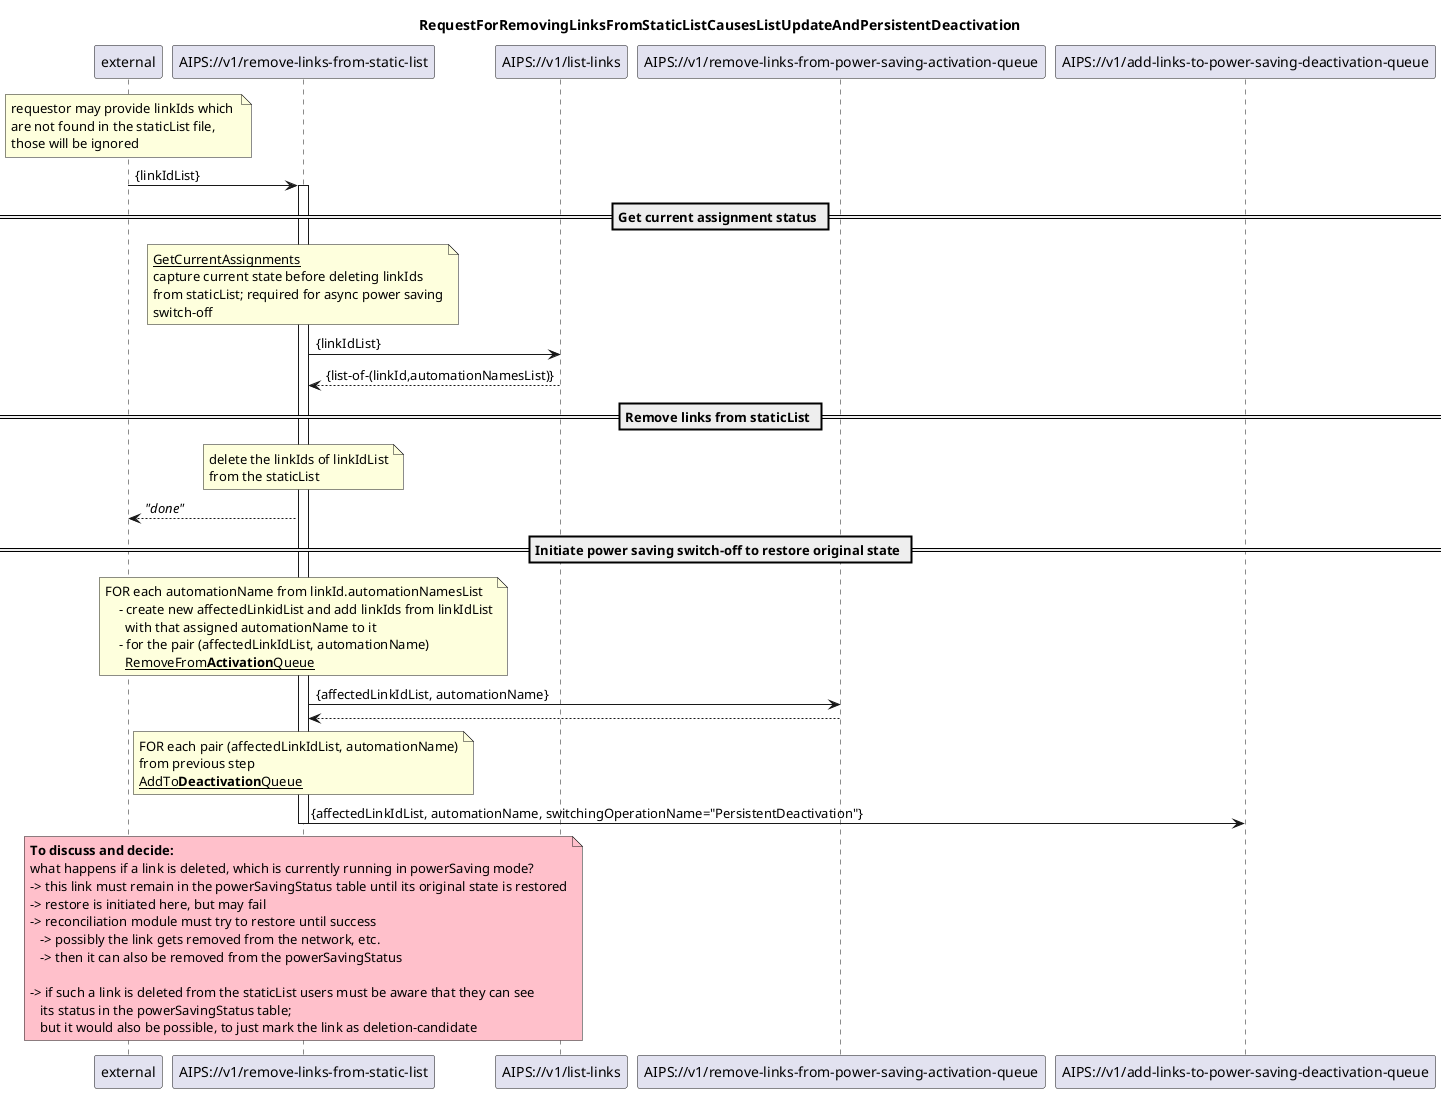 @startuml 102_removeLinksFromStaticList
skinparam responseMessageBelowArrow true

title
RequestForRemovingLinksFromStaticListCausesListUpdateAndPersistentDeactivation
end title

participant "external" as requestor
participant "AIPS://v1/remove-links-from-static-list" as removeLinks
participant "AIPS://v1/list-links" as listLinks
participant "AIPS://v1/remove-links-from-power-saving-activation-queue" as stopSimpleActivation
participant "AIPS://v1/add-links-to-power-saving-deactivation-queue" as startPersistentDeactivation

note over requestor
  requestor may provide linkIds which 
  are not found in the staticList file,
  those will be ignored
end note

requestor -> removeLinks: {linkIdList}
activate removeLinks

== Get current assignment status ==

'get current assignments from staticList
note over removeLinks
  <u>GetCurrentAssignments</u>
  capture current state before deleting linkIds
  from staticList; required for async power saving
  switch-off
end note
removeLinks -> listLinks: {linkIdList}
listLinks --> removeLinks: {list-of-(linkId,automationNamesList)}

== Remove links from staticList ==

'update staticList by deleting the linkIdList links
note over removeLinks
  delete the linkIds of linkIdList
  from the staticList
end note
removeLinks --> requestor: <i>"done"</i>

== Initiate power saving switch-off to restore original state ==

'stop ongoing/planned power saving
note over removeLinks
    FOR each automationName from linkId.automationNamesList
        - create new affectedLinkidList and add linkIds from linkIdList
          with that assigned automationName to it
        - for the pair (affectedLinkIdList, automationName)
          <u>RemoveFrom<b>Activation</b>Queue</u>
end note
removeLinks -> stopSimpleActivation: {affectedLinkIdList, automationName}
stopSimpleActivation --> removeLinks

'initiate persistentDeactivation to turn power saving off
note over removeLinks
  FOR each pair (affectedLinkIdList, automationName)
  from previous step
  <u>AddTo<b>Deactivation</b>Queue</u>
end note
removeLinks -> startPersistentDeactivation: {affectedLinkIdList, automationName, switchingOperationName="PersistentDeactivation"}


note over removeLinks #pink
  <b>To discuss and decide:</b>
  what happens if a link is deleted, which is currently running in powerSaving mode?
  -> this link must remain in the powerSavingStatus table until its original state is restored
  -> restore is initiated here, but may fail
  -> reconciliation module must try to restore until success
     -> possibly the link gets removed from the network, etc.
     -> then it can also be removed from the powerSavingStatus

  -> if such a link is deleted from the staticList users must be aware that they can see
     its status in the powerSavingStatus table;
     but it would also be possible, to just mark the link as deletion-candidate
end note

deactivate removeLinks

@enduml